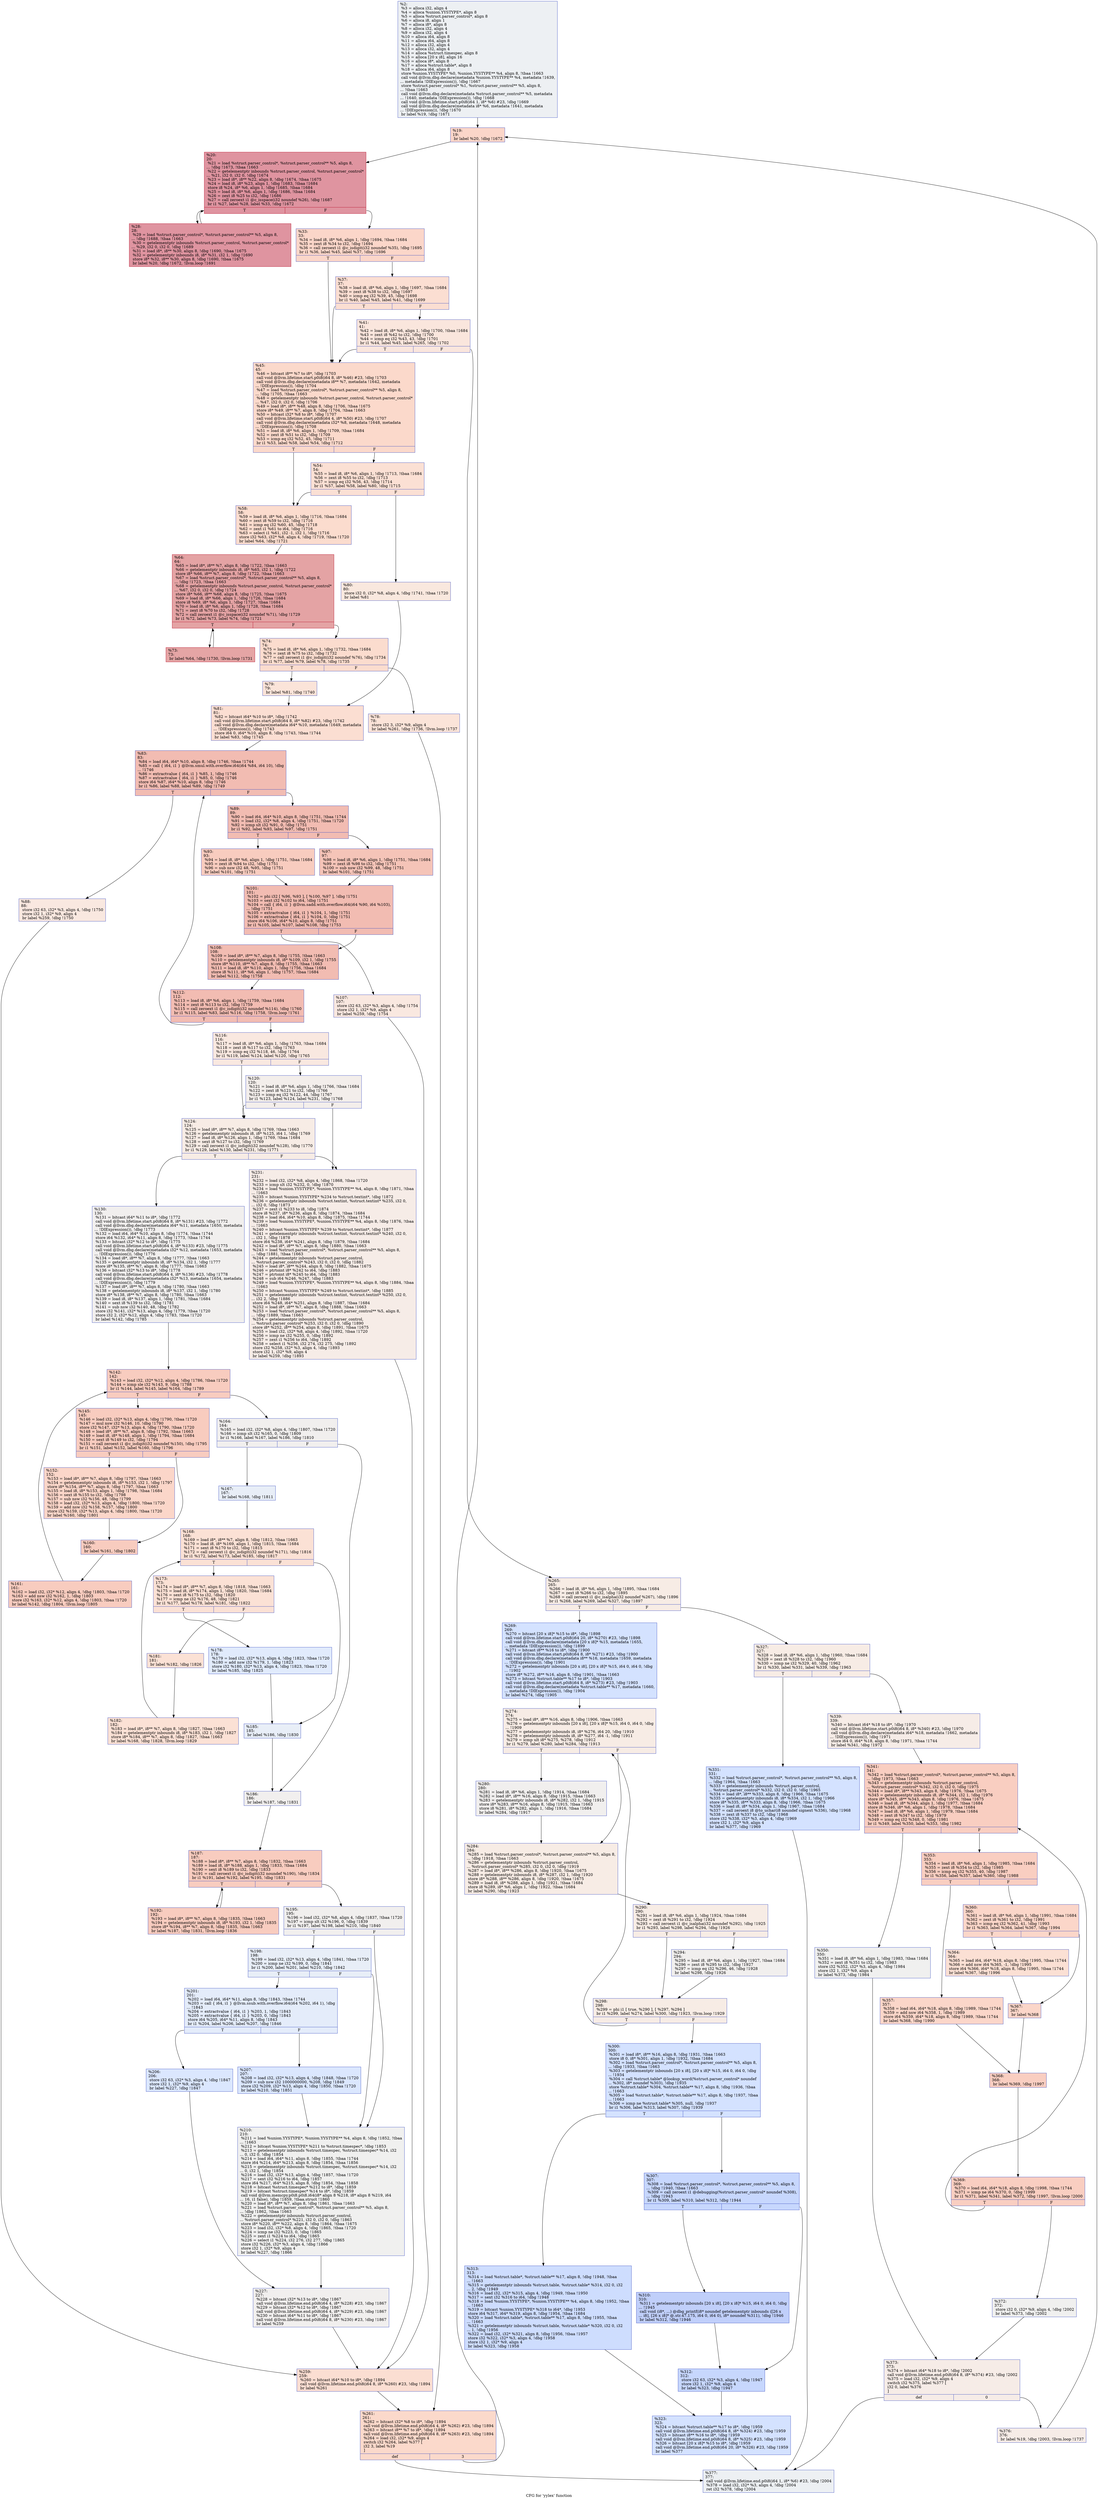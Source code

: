 digraph "CFG for 'yylex' function" {
	label="CFG for 'yylex' function";

	Node0x168fb80 [shape=record,color="#3d50c3ff", style=filled, fillcolor="#d6dce470",label="{%2:\l  %3 = alloca i32, align 4\l  %4 = alloca %union.YYSTYPE*, align 8\l  %5 = alloca %struct.parser_control*, align 8\l  %6 = alloca i8, align 1\l  %7 = alloca i8*, align 8\l  %8 = alloca i32, align 4\l  %9 = alloca i32, align 4\l  %10 = alloca i64, align 8\l  %11 = alloca i64, align 8\l  %12 = alloca i32, align 4\l  %13 = alloca i32, align 4\l  %14 = alloca %struct.timespec, align 8\l  %15 = alloca [20 x i8], align 16\l  %16 = alloca i8*, align 8\l  %17 = alloca %struct.table*, align 8\l  %18 = alloca i64, align 8\l  store %union.YYSTYPE* %0, %union.YYSTYPE** %4, align 8, !tbaa !1663\l  call void @llvm.dbg.declare(metadata %union.YYSTYPE** %4, metadata !1639,\l... metadata !DIExpression()), !dbg !1667\l  store %struct.parser_control* %1, %struct.parser_control** %5, align 8,\l... !tbaa !1663\l  call void @llvm.dbg.declare(metadata %struct.parser_control** %5, metadata\l... !1640, metadata !DIExpression()), !dbg !1668\l  call void @llvm.lifetime.start.p0i8(i64 1, i8* %6) #23, !dbg !1669\l  call void @llvm.dbg.declare(metadata i8* %6, metadata !1641, metadata\l... !DIExpression()), !dbg !1670\l  br label %19, !dbg !1671\l}"];
	Node0x168fb80 -> Node0x16454d0;
	Node0x16454d0 [shape=record,color="#3d50c3ff", style=filled, fillcolor="#f6a38570",label="{%19:\l19:                                               \l  br label %20, !dbg !1672\l}"];
	Node0x16454d0 -> Node0x1645520;
	Node0x1645520 [shape=record,color="#b70d28ff", style=filled, fillcolor="#b70d2870",label="{%20:\l20:                                               \l  %21 = load %struct.parser_control*, %struct.parser_control** %5, align 8,\l... !dbg !1673, !tbaa !1663\l  %22 = getelementptr inbounds %struct.parser_control, %struct.parser_control*\l... %21, i32 0, i32 0, !dbg !1674\l  %23 = load i8*, i8** %22, align 8, !dbg !1674, !tbaa !1675\l  %24 = load i8, i8* %23, align 1, !dbg !1683, !tbaa !1684\l  store i8 %24, i8* %6, align 1, !dbg !1685, !tbaa !1684\l  %25 = load i8, i8* %6, align 1, !dbg !1686, !tbaa !1684\l  %26 = zext i8 %25 to i32, !dbg !1686\l  %27 = call zeroext i1 @c_isspace(i32 noundef %26), !dbg !1687\l  br i1 %27, label %28, label %33, !dbg !1672\l|{<s0>T|<s1>F}}"];
	Node0x1645520:s0 -> Node0x1645570;
	Node0x1645520:s1 -> Node0x16455c0;
	Node0x1645570 [shape=record,color="#b70d28ff", style=filled, fillcolor="#b70d2870",label="{%28:\l28:                                               \l  %29 = load %struct.parser_control*, %struct.parser_control** %5, align 8,\l... !dbg !1688, !tbaa !1663\l  %30 = getelementptr inbounds %struct.parser_control, %struct.parser_control*\l... %29, i32 0, i32 0, !dbg !1689\l  %31 = load i8*, i8** %30, align 8, !dbg !1690, !tbaa !1675\l  %32 = getelementptr inbounds i8, i8* %31, i32 1, !dbg !1690\l  store i8* %32, i8** %30, align 8, !dbg !1690, !tbaa !1675\l  br label %20, !dbg !1672, !llvm.loop !1691\l}"];
	Node0x1645570 -> Node0x1645520;
	Node0x16455c0 [shape=record,color="#3d50c3ff", style=filled, fillcolor="#f6a38570",label="{%33:\l33:                                               \l  %34 = load i8, i8* %6, align 1, !dbg !1694, !tbaa !1684\l  %35 = zext i8 %34 to i32, !dbg !1694\l  %36 = call zeroext i1 @c_isdigit(i32 noundef %35), !dbg !1695\l  br i1 %36, label %45, label %37, !dbg !1696\l|{<s0>T|<s1>F}}"];
	Node0x16455c0:s0 -> Node0x162a5d0;
	Node0x16455c0:s1 -> Node0x1645610;
	Node0x1645610 [shape=record,color="#3d50c3ff", style=filled, fillcolor="#f7b59970",label="{%37:\l37:                                               \l  %38 = load i8, i8* %6, align 1, !dbg !1697, !tbaa !1684\l  %39 = zext i8 %38 to i32, !dbg !1697\l  %40 = icmp eq i32 %39, 45, !dbg !1698\l  br i1 %40, label %45, label %41, !dbg !1699\l|{<s0>T|<s1>F}}"];
	Node0x1645610:s0 -> Node0x162a5d0;
	Node0x1645610:s1 -> Node0x1645660;
	Node0x1645660 [shape=record,color="#3d50c3ff", style=filled, fillcolor="#f3c7b170",label="{%41:\l41:                                               \l  %42 = load i8, i8* %6, align 1, !dbg !1700, !tbaa !1684\l  %43 = zext i8 %42 to i32, !dbg !1700\l  %44 = icmp eq i32 %43, 43, !dbg !1701\l  br i1 %44, label %45, label %265, !dbg !1702\l|{<s0>T|<s1>F}}"];
	Node0x1645660:s0 -> Node0x162a5d0;
	Node0x1645660:s1 -> Node0x16903f0;
	Node0x162a5d0 [shape=record,color="#3d50c3ff", style=filled, fillcolor="#f7a88970",label="{%45:\l45:                                               \l  %46 = bitcast i8** %7 to i8*, !dbg !1703\l  call void @llvm.lifetime.start.p0i8(i64 8, i8* %46) #23, !dbg !1703\l  call void @llvm.dbg.declare(metadata i8** %7, metadata !1642, metadata\l... !DIExpression()), !dbg !1704\l  %47 = load %struct.parser_control*, %struct.parser_control** %5, align 8,\l... !dbg !1705, !tbaa !1663\l  %48 = getelementptr inbounds %struct.parser_control, %struct.parser_control*\l... %47, i32 0, i32 0, !dbg !1706\l  %49 = load i8*, i8** %48, align 8, !dbg !1706, !tbaa !1675\l  store i8* %49, i8** %7, align 8, !dbg !1704, !tbaa !1663\l  %50 = bitcast i32* %8 to i8*, !dbg !1707\l  call void @llvm.lifetime.start.p0i8(i64 4, i8* %50) #23, !dbg !1707\l  call void @llvm.dbg.declare(metadata i32* %8, metadata !1648, metadata\l... !DIExpression()), !dbg !1708\l  %51 = load i8, i8* %6, align 1, !dbg !1709, !tbaa !1684\l  %52 = zext i8 %51 to i32, !dbg !1709\l  %53 = icmp eq i32 %52, 45, !dbg !1711\l  br i1 %53, label %58, label %54, !dbg !1712\l|{<s0>T|<s1>F}}"];
	Node0x162a5d0:s0 -> Node0x162a670;
	Node0x162a5d0:s1 -> Node0x162a620;
	Node0x162a620 [shape=record,color="#3d50c3ff", style=filled, fillcolor="#f7b99e70",label="{%54:\l54:                                               \l  %55 = load i8, i8* %6, align 1, !dbg !1713, !tbaa !1684\l  %56 = zext i8 %55 to i32, !dbg !1713\l  %57 = icmp eq i32 %56, 43, !dbg !1714\l  br i1 %57, label %58, label %80, !dbg !1715\l|{<s0>T|<s1>F}}"];
	Node0x162a620:s0 -> Node0x162a670;
	Node0x162a620:s1 -> Node0x162a850;
	Node0x162a670 [shape=record,color="#3d50c3ff", style=filled, fillcolor="#f7af9170",label="{%58:\l58:                                               \l  %59 = load i8, i8* %6, align 1, !dbg !1716, !tbaa !1684\l  %60 = zext i8 %59 to i32, !dbg !1716\l  %61 = icmp eq i32 %60, 45, !dbg !1718\l  %62 = zext i1 %61 to i64, !dbg !1716\l  %63 = select i1 %61, i32 -1, i32 1, !dbg !1716\l  store i32 %63, i32* %8, align 4, !dbg !1719, !tbaa !1720\l  br label %64, !dbg !1721\l}"];
	Node0x162a670 -> Node0x162a6c0;
	Node0x162a6c0 [shape=record,color="#b70d28ff", style=filled, fillcolor="#c32e3170",label="{%64:\l64:                                               \l  %65 = load i8*, i8** %7, align 8, !dbg !1722, !tbaa !1663\l  %66 = getelementptr inbounds i8, i8* %65, i32 1, !dbg !1722\l  store i8* %66, i8** %7, align 8, !dbg !1722, !tbaa !1663\l  %67 = load %struct.parser_control*, %struct.parser_control** %5, align 8,\l... !dbg !1723, !tbaa !1663\l  %68 = getelementptr inbounds %struct.parser_control, %struct.parser_control*\l... %67, i32 0, i32 0, !dbg !1724\l  store i8* %66, i8** %68, align 8, !dbg !1725, !tbaa !1675\l  %69 = load i8, i8* %66, align 1, !dbg !1726, !tbaa !1684\l  store i8 %69, i8* %6, align 1, !dbg !1727, !tbaa !1684\l  %70 = load i8, i8* %6, align 1, !dbg !1728, !tbaa !1684\l  %71 = zext i8 %70 to i32, !dbg !1728\l  %72 = call zeroext i1 @c_isspace(i32 noundef %71), !dbg !1729\l  br i1 %72, label %73, label %74, !dbg !1721\l|{<s0>T|<s1>F}}"];
	Node0x162a6c0:s0 -> Node0x162a710;
	Node0x162a6c0:s1 -> Node0x162a760;
	Node0x162a710 [shape=record,color="#b70d28ff", style=filled, fillcolor="#c5333470",label="{%73:\l73:                                               \l  br label %64, !dbg !1730, !llvm.loop !1731\l}"];
	Node0x162a710 -> Node0x162a6c0;
	Node0x162a760 [shape=record,color="#3d50c3ff", style=filled, fillcolor="#f7af9170",label="{%74:\l74:                                               \l  %75 = load i8, i8* %6, align 1, !dbg !1732, !tbaa !1684\l  %76 = zext i8 %75 to i32, !dbg !1732\l  %77 = call zeroext i1 @c_isdigit(i32 noundef %76), !dbg !1734\l  br i1 %77, label %79, label %78, !dbg !1735\l|{<s0>T|<s1>F}}"];
	Node0x162a760:s0 -> Node0x162a800;
	Node0x162a760:s1 -> Node0x162a7b0;
	Node0x162a7b0 [shape=record,color="#3d50c3ff", style=filled, fillcolor="#f5c1a970",label="{%78:\l78:                                               \l  store i32 3, i32* %9, align 4\l  br label %261, !dbg !1736, !llvm.loop !1737\l}"];
	Node0x162a7b0 -> Node0x16903a0;
	Node0x162a800 [shape=record,color="#3d50c3ff", style=filled, fillcolor="#f5c1a970",label="{%79:\l79:                                               \l  br label %81, !dbg !1740\l}"];
	Node0x162a800 -> Node0x162a8a0;
	Node0x162a850 [shape=record,color="#3d50c3ff", style=filled, fillcolor="#f2cab570",label="{%80:\l80:                                               \l  store i32 0, i32* %8, align 4, !dbg !1741, !tbaa !1720\l  br label %81\l}"];
	Node0x162a850 -> Node0x162a8a0;
	Node0x162a8a0 [shape=record,color="#3d50c3ff", style=filled, fillcolor="#f7b59970",label="{%81:\l81:                                               \l  %82 = bitcast i64* %10 to i8*, !dbg !1742\l  call void @llvm.lifetime.start.p0i8(i64 8, i8* %82) #23, !dbg !1742\l  call void @llvm.dbg.declare(metadata i64* %10, metadata !1649, metadata\l... !DIExpression()), !dbg !1743\l  store i64 0, i64* %10, align 8, !dbg !1743, !tbaa !1744\l  br label %83, !dbg !1745\l}"];
	Node0x162a8a0 -> Node0x162a8f0;
	Node0x162a8f0 [shape=record,color="#3d50c3ff", style=filled, fillcolor="#e1675170",label="{%83:\l83:                                               \l  %84 = load i64, i64* %10, align 8, !dbg !1746, !tbaa !1744\l  %85 = call \{ i64, i1 \} @llvm.smul.with.overflow.i64(i64 %84, i64 10), !dbg\l... !1746\l  %86 = extractvalue \{ i64, i1 \} %85, 1, !dbg !1746\l  %87 = extractvalue \{ i64, i1 \} %85, 0, !dbg !1746\l  store i64 %87, i64* %10, align 8, !dbg !1746\l  br i1 %86, label %88, label %89, !dbg !1749\l|{<s0>T|<s1>F}}"];
	Node0x162a8f0:s0 -> Node0x162a940;
	Node0x162a8f0:s1 -> Node0x162a990;
	Node0x162a940 [shape=record,color="#3d50c3ff", style=filled, fillcolor="#f1ccb870",label="{%88:\l88:                                               \l  store i32 63, i32* %3, align 4, !dbg !1750\l  store i32 1, i32* %9, align 4\l  br label %259, !dbg !1750\l}"];
	Node0x162a940 -> Node0x1690350;
	Node0x162a990 [shape=record,color="#3d50c3ff", style=filled, fillcolor="#e1675170",label="{%89:\l89:                                               \l  %90 = load i64, i64* %10, align 8, !dbg !1751, !tbaa !1744\l  %91 = load i32, i32* %8, align 4, !dbg !1751, !tbaa !1720\l  %92 = icmp slt i32 %91, 0, !dbg !1751\l  br i1 %92, label %93, label %97, !dbg !1751\l|{<s0>T|<s1>F}}"];
	Node0x162a990:s0 -> Node0x162a9e0;
	Node0x162a990:s1 -> Node0x162aa30;
	Node0x162a9e0 [shape=record,color="#3d50c3ff", style=filled, fillcolor="#f08b6e70",label="{%93:\l93:                                               \l  %94 = load i8, i8* %6, align 1, !dbg !1751, !tbaa !1684\l  %95 = zext i8 %94 to i32, !dbg !1751\l  %96 = sub nsw i32 48, %95, !dbg !1751\l  br label %101, !dbg !1751\l}"];
	Node0x162a9e0 -> Node0x162aa80;
	Node0x162aa30 [shape=record,color="#3d50c3ff", style=filled, fillcolor="#e97a5f70",label="{%97:\l97:                                               \l  %98 = load i8, i8* %6, align 1, !dbg !1751, !tbaa !1684\l  %99 = zext i8 %98 to i32, !dbg !1751\l  %100 = sub nsw i32 %99, 48, !dbg !1751\l  br label %101, !dbg !1751\l}"];
	Node0x162aa30 -> Node0x162aa80;
	Node0x162aa80 [shape=record,color="#3d50c3ff", style=filled, fillcolor="#e1675170",label="{%101:\l101:                                              \l  %102 = phi i32 [ %96, %93 ], [ %100, %97 ], !dbg !1751\l  %103 = sext i32 %102 to i64, !dbg !1751\l  %104 = call \{ i64, i1 \} @llvm.sadd.with.overflow.i64(i64 %90, i64 %103),\l... !dbg !1751\l  %105 = extractvalue \{ i64, i1 \} %104, 1, !dbg !1751\l  %106 = extractvalue \{ i64, i1 \} %104, 0, !dbg !1751\l  store i64 %106, i64* %10, align 8, !dbg !1751\l  br i1 %105, label %107, label %108, !dbg !1753\l|{<s0>T|<s1>F}}"];
	Node0x162aa80:s0 -> Node0x162aad0;
	Node0x162aa80:s1 -> Node0x162ab20;
	Node0x162aad0 [shape=record,color="#3d50c3ff", style=filled, fillcolor="#f1ccb870",label="{%107:\l107:                                              \l  store i32 63, i32* %3, align 4, !dbg !1754\l  store i32 1, i32* %9, align 4\l  br label %259, !dbg !1754\l}"];
	Node0x162aad0 -> Node0x1690350;
	Node0x162ab20 [shape=record,color="#3d50c3ff", style=filled, fillcolor="#e1675170",label="{%108:\l108:                                              \l  %109 = load i8*, i8** %7, align 8, !dbg !1755, !tbaa !1663\l  %110 = getelementptr inbounds i8, i8* %109, i32 1, !dbg !1755\l  store i8* %110, i8** %7, align 8, !dbg !1755, !tbaa !1663\l  %111 = load i8, i8* %110, align 1, !dbg !1756, !tbaa !1684\l  store i8 %111, i8* %6, align 1, !dbg !1757, !tbaa !1684\l  br label %112, !dbg !1758\l}"];
	Node0x162ab20 -> Node0x162ab70;
	Node0x162ab70 [shape=record,color="#3d50c3ff", style=filled, fillcolor="#e1675170",label="{%112:\l112:                                              \l  %113 = load i8, i8* %6, align 1, !dbg !1759, !tbaa !1684\l  %114 = zext i8 %113 to i32, !dbg !1759\l  %115 = call zeroext i1 @c_isdigit(i32 noundef %114), !dbg !1760\l  br i1 %115, label %83, label %116, !dbg !1758, !llvm.loop !1761\l|{<s0>T|<s1>F}}"];
	Node0x162ab70:s0 -> Node0x162a8f0;
	Node0x162ab70:s1 -> Node0x162abc0;
	Node0x162abc0 [shape=record,color="#3d50c3ff", style=filled, fillcolor="#f1ccb870",label="{%116:\l116:                                              \l  %117 = load i8, i8* %6, align 1, !dbg !1763, !tbaa !1684\l  %118 = zext i8 %117 to i32, !dbg !1763\l  %119 = icmp eq i32 %118, 46, !dbg !1764\l  br i1 %119, label %124, label %120, !dbg !1765\l|{<s0>T|<s1>F}}"];
	Node0x162abc0:s0 -> Node0x162ac60;
	Node0x162abc0:s1 -> Node0x162ac10;
	Node0x162ac10 [shape=record,color="#3d50c3ff", style=filled, fillcolor="#e5d8d170",label="{%120:\l120:                                              \l  %121 = load i8, i8* %6, align 1, !dbg !1766, !tbaa !1684\l  %122 = zext i8 %121 to i32, !dbg !1766\l  %123 = icmp eq i32 %122, 44, !dbg !1767\l  br i1 %123, label %124, label %231, !dbg !1768\l|{<s0>T|<s1>F}}"];
	Node0x162ac10:s0 -> Node0x162ac60;
	Node0x162ac10:s1 -> Node0x1690300;
	Node0x162ac60 [shape=record,color="#3d50c3ff", style=filled, fillcolor="#ecd3c570",label="{%124:\l124:                                              \l  %125 = load i8*, i8** %7, align 8, !dbg !1769, !tbaa !1663\l  %126 = getelementptr inbounds i8, i8* %125, i64 1, !dbg !1769\l  %127 = load i8, i8* %126, align 1, !dbg !1769, !tbaa !1684\l  %128 = sext i8 %127 to i32, !dbg !1769\l  %129 = call zeroext i1 @c_isdigit(i32 noundef %128), !dbg !1770\l  br i1 %129, label %130, label %231, !dbg !1771\l|{<s0>T|<s1>F}}"];
	Node0x162ac60:s0 -> Node0x162acb0;
	Node0x162ac60:s1 -> Node0x1690300;
	Node0x162acb0 [shape=record,color="#3d50c3ff", style=filled, fillcolor="#e0dbd870",label="{%130:\l130:                                              \l  %131 = bitcast i64* %11 to i8*, !dbg !1772\l  call void @llvm.lifetime.start.p0i8(i64 8, i8* %131) #23, !dbg !1772\l  call void @llvm.dbg.declare(metadata i64* %11, metadata !1650, metadata\l... !DIExpression()), !dbg !1773\l  %132 = load i64, i64* %10, align 8, !dbg !1774, !tbaa !1744\l  store i64 %132, i64* %11, align 8, !dbg !1773, !tbaa !1744\l  %133 = bitcast i32* %12 to i8*, !dbg !1775\l  call void @llvm.lifetime.start.p0i8(i64 4, i8* %133) #23, !dbg !1775\l  call void @llvm.dbg.declare(metadata i32* %12, metadata !1653, metadata\l... !DIExpression()), !dbg !1776\l  %134 = load i8*, i8** %7, align 8, !dbg !1777, !tbaa !1663\l  %135 = getelementptr inbounds i8, i8* %134, i32 1, !dbg !1777\l  store i8* %135, i8** %7, align 8, !dbg !1777, !tbaa !1663\l  %136 = bitcast i32* %13 to i8*, !dbg !1778\l  call void @llvm.lifetime.start.p0i8(i64 4, i8* %136) #23, !dbg !1778\l  call void @llvm.dbg.declare(metadata i32* %13, metadata !1654, metadata\l... !DIExpression()), !dbg !1779\l  %137 = load i8*, i8** %7, align 8, !dbg !1780, !tbaa !1663\l  %138 = getelementptr inbounds i8, i8* %137, i32 1, !dbg !1780\l  store i8* %138, i8** %7, align 8, !dbg !1780, !tbaa !1663\l  %139 = load i8, i8* %137, align 1, !dbg !1781, !tbaa !1684\l  %140 = sext i8 %139 to i32, !dbg !1781\l  %141 = sub nsw i32 %140, 48, !dbg !1782\l  store i32 %141, i32* %13, align 4, !dbg !1779, !tbaa !1720\l  store i32 2, i32* %12, align 4, !dbg !1783, !tbaa !1720\l  br label %142, !dbg !1785\l}"];
	Node0x162acb0 -> Node0x168fbd0;
	Node0x168fbd0 [shape=record,color="#3d50c3ff", style=filled, fillcolor="#f08b6e70",label="{%142:\l142:                                              \l  %143 = load i32, i32* %12, align 4, !dbg !1786, !tbaa !1720\l  %144 = icmp sle i32 %143, 9, !dbg !1788\l  br i1 %144, label %145, label %164, !dbg !1789\l|{<s0>T|<s1>F}}"];
	Node0x168fbd0:s0 -> Node0x168fc20;
	Node0x168fbd0:s1 -> Node0x168fd60;
	Node0x168fc20 [shape=record,color="#3d50c3ff", style=filled, fillcolor="#f08b6e70",label="{%145:\l145:                                              \l  %146 = load i32, i32* %13, align 4, !dbg !1790, !tbaa !1720\l  %147 = mul nsw i32 %146, 10, !dbg !1790\l  store i32 %147, i32* %13, align 4, !dbg !1790, !tbaa !1720\l  %148 = load i8*, i8** %7, align 8, !dbg !1792, !tbaa !1663\l  %149 = load i8, i8* %148, align 1, !dbg !1794, !tbaa !1684\l  %150 = sext i8 %149 to i32, !dbg !1794\l  %151 = call zeroext i1 @c_isdigit(i32 noundef %150), !dbg !1795\l  br i1 %151, label %152, label %160, !dbg !1796\l|{<s0>T|<s1>F}}"];
	Node0x168fc20:s0 -> Node0x168fc70;
	Node0x168fc20:s1 -> Node0x168fcc0;
	Node0x168fc70 [shape=record,color="#3d50c3ff", style=filled, fillcolor="#f6a38570",label="{%152:\l152:                                              \l  %153 = load i8*, i8** %7, align 8, !dbg !1797, !tbaa !1663\l  %154 = getelementptr inbounds i8, i8* %153, i32 1, !dbg !1797\l  store i8* %154, i8** %7, align 8, !dbg !1797, !tbaa !1663\l  %155 = load i8, i8* %153, align 1, !dbg !1798, !tbaa !1684\l  %156 = sext i8 %155 to i32, !dbg !1798\l  %157 = sub nsw i32 %156, 48, !dbg !1799\l  %158 = load i32, i32* %13, align 4, !dbg !1800, !tbaa !1720\l  %159 = add nsw i32 %158, %157, !dbg !1800\l  store i32 %159, i32* %13, align 4, !dbg !1800, !tbaa !1720\l  br label %160, !dbg !1801\l}"];
	Node0x168fc70 -> Node0x168fcc0;
	Node0x168fcc0 [shape=record,color="#3d50c3ff", style=filled, fillcolor="#f08b6e70",label="{%160:\l160:                                              \l  br label %161, !dbg !1802\l}"];
	Node0x168fcc0 -> Node0x168fd10;
	Node0x168fd10 [shape=record,color="#3d50c3ff", style=filled, fillcolor="#f08b6e70",label="{%161:\l161:                                              \l  %162 = load i32, i32* %12, align 4, !dbg !1803, !tbaa !1720\l  %163 = add nsw i32 %162, 1, !dbg !1803\l  store i32 %163, i32* %12, align 4, !dbg !1803, !tbaa !1720\l  br label %142, !dbg !1804, !llvm.loop !1805\l}"];
	Node0x168fd10 -> Node0x168fbd0;
	Node0x168fd60 [shape=record,color="#3d50c3ff", style=filled, fillcolor="#e0dbd870",label="{%164:\l164:                                              \l  %165 = load i32, i32* %8, align 4, !dbg !1807, !tbaa !1720\l  %166 = icmp slt i32 %165, 0, !dbg !1809\l  br i1 %166, label %167, label %186, !dbg !1810\l|{<s0>T|<s1>F}}"];
	Node0x168fd60:s0 -> Node0x168fdb0;
	Node0x168fd60:s1 -> Node0x168ffe0;
	Node0x168fdb0 [shape=record,color="#3d50c3ff", style=filled, fillcolor="#cbd8ee70",label="{%167:\l167:                                              \l  br label %168, !dbg !1811\l}"];
	Node0x168fdb0 -> Node0x168fe00;
	Node0x168fe00 [shape=record,color="#3d50c3ff", style=filled, fillcolor="#f7bca170",label="{%168:\l168:                                              \l  %169 = load i8*, i8** %7, align 8, !dbg !1812, !tbaa !1663\l  %170 = load i8, i8* %169, align 1, !dbg !1815, !tbaa !1684\l  %171 = sext i8 %170 to i32, !dbg !1815\l  %172 = call zeroext i1 @c_isdigit(i32 noundef %171), !dbg !1816\l  br i1 %172, label %173, label %185, !dbg !1817\l|{<s0>T|<s1>F}}"];
	Node0x168fe00:s0 -> Node0x168fe50;
	Node0x168fe00:s1 -> Node0x168ff90;
	Node0x168fe50 [shape=record,color="#3d50c3ff", style=filled, fillcolor="#f7bca170",label="{%173:\l173:                                              \l  %174 = load i8*, i8** %7, align 8, !dbg !1818, !tbaa !1663\l  %175 = load i8, i8* %174, align 1, !dbg !1820, !tbaa !1684\l  %176 = sext i8 %175 to i32, !dbg !1820\l  %177 = icmp ne i32 %176, 48, !dbg !1821\l  br i1 %177, label %178, label %181, !dbg !1822\l|{<s0>T|<s1>F}}"];
	Node0x168fe50:s0 -> Node0x168fea0;
	Node0x168fe50:s1 -> Node0x168fef0;
	Node0x168fea0 [shape=record,color="#3d50c3ff", style=filled, fillcolor="#bbd1f870",label="{%178:\l178:                                              \l  %179 = load i32, i32* %13, align 4, !dbg !1823, !tbaa !1720\l  %180 = add nsw i32 %179, 1, !dbg !1823\l  store i32 %180, i32* %13, align 4, !dbg !1823, !tbaa !1720\l  br label %185, !dbg !1825\l}"];
	Node0x168fea0 -> Node0x168ff90;
	Node0x168fef0 [shape=record,color="#3d50c3ff", style=filled, fillcolor="#f7bca170",label="{%181:\l181:                                              \l  br label %182, !dbg !1826\l}"];
	Node0x168fef0 -> Node0x168ff40;
	Node0x168ff40 [shape=record,color="#3d50c3ff", style=filled, fillcolor="#f7bca170",label="{%182:\l182:                                              \l  %183 = load i8*, i8** %7, align 8, !dbg !1827, !tbaa !1663\l  %184 = getelementptr inbounds i8, i8* %183, i32 1, !dbg !1827\l  store i8* %184, i8** %7, align 8, !dbg !1827, !tbaa !1663\l  br label %168, !dbg !1828, !llvm.loop !1829\l}"];
	Node0x168ff40 -> Node0x168fe00;
	Node0x168ff90 [shape=record,color="#3d50c3ff", style=filled, fillcolor="#cbd8ee70",label="{%185:\l185:                                              \l  br label %186, !dbg !1830\l}"];
	Node0x168ff90 -> Node0x168ffe0;
	Node0x168ffe0 [shape=record,color="#3d50c3ff", style=filled, fillcolor="#e0dbd870",label="{%186:\l186:                                              \l  br label %187, !dbg !1831\l}"];
	Node0x168ffe0 -> Node0x1690030;
	Node0x1690030 [shape=record,color="#3d50c3ff", style=filled, fillcolor="#f08b6e70",label="{%187:\l187:                                              \l  %188 = load i8*, i8** %7, align 8, !dbg !1832, !tbaa !1663\l  %189 = load i8, i8* %188, align 1, !dbg !1833, !tbaa !1684\l  %190 = sext i8 %189 to i32, !dbg !1833\l  %191 = call zeroext i1 @c_isdigit(i32 noundef %190), !dbg !1834\l  br i1 %191, label %192, label %195, !dbg !1831\l|{<s0>T|<s1>F}}"];
	Node0x1690030:s0 -> Node0x1690080;
	Node0x1690030:s1 -> Node0x16900d0;
	Node0x1690080 [shape=record,color="#3d50c3ff", style=filled, fillcolor="#f08b6e70",label="{%192:\l192:                                              \l  %193 = load i8*, i8** %7, align 8, !dbg !1835, !tbaa !1663\l  %194 = getelementptr inbounds i8, i8* %193, i32 1, !dbg !1835\l  store i8* %194, i8** %7, align 8, !dbg !1835, !tbaa !1663\l  br label %187, !dbg !1831, !llvm.loop !1836\l}"];
	Node0x1690080 -> Node0x1690030;
	Node0x16900d0 [shape=record,color="#3d50c3ff", style=filled, fillcolor="#e0dbd870",label="{%195:\l195:                                              \l  %196 = load i32, i32* %8, align 4, !dbg !1837, !tbaa !1720\l  %197 = icmp slt i32 %196, 0, !dbg !1839\l  br i1 %197, label %198, label %210, !dbg !1840\l|{<s0>T|<s1>F}}"];
	Node0x16900d0:s0 -> Node0x1690120;
	Node0x16900d0:s1 -> Node0x1690260;
	Node0x1690120 [shape=record,color="#3d50c3ff", style=filled, fillcolor="#cbd8ee70",label="{%198:\l198:                                              \l  %199 = load i32, i32* %13, align 4, !dbg !1841, !tbaa !1720\l  %200 = icmp ne i32 %199, 0, !dbg !1841\l  br i1 %200, label %201, label %210, !dbg !1842\l|{<s0>T|<s1>F}}"];
	Node0x1690120:s0 -> Node0x1690170;
	Node0x1690120:s1 -> Node0x1690260;
	Node0x1690170 [shape=record,color="#3d50c3ff", style=filled, fillcolor="#c1d4f470",label="{%201:\l201:                                              \l  %202 = load i64, i64* %11, align 8, !dbg !1843, !tbaa !1744\l  %203 = call \{ i64, i1 \} @llvm.ssub.with.overflow.i64(i64 %202, i64 1), !dbg\l... !1843\l  %204 = extractvalue \{ i64, i1 \} %203, 1, !dbg !1843\l  %205 = extractvalue \{ i64, i1 \} %203, 0, !dbg !1843\l  store i64 %205, i64* %11, align 8, !dbg !1843\l  br i1 %204, label %206, label %207, !dbg !1846\l|{<s0>T|<s1>F}}"];
	Node0x1690170:s0 -> Node0x16901c0;
	Node0x1690170:s1 -> Node0x1690210;
	Node0x16901c0 [shape=record,color="#3d50c3ff", style=filled, fillcolor="#aec9fc70",label="{%206:\l206:                                              \l  store i32 63, i32* %3, align 4, !dbg !1847\l  store i32 1, i32* %9, align 4\l  br label %227, !dbg !1847\l}"];
	Node0x16901c0 -> Node0x16902b0;
	Node0x1690210 [shape=record,color="#3d50c3ff", style=filled, fillcolor="#aec9fc70",label="{%207:\l207:                                              \l  %208 = load i32, i32* %13, align 4, !dbg !1848, !tbaa !1720\l  %209 = sub nsw i32 1000000000, %208, !dbg !1849\l  store i32 %209, i32* %13, align 4, !dbg !1850, !tbaa !1720\l  br label %210, !dbg !1851\l}"];
	Node0x1690210 -> Node0x1690260;
	Node0x1690260 [shape=record,color="#3d50c3ff", style=filled, fillcolor="#dedcdb70",label="{%210:\l210:                                              \l  %211 = load %union.YYSTYPE*, %union.YYSTYPE** %4, align 8, !dbg !1852, !tbaa\l... !1663\l  %212 = bitcast %union.YYSTYPE* %211 to %struct.timespec*, !dbg !1853\l  %213 = getelementptr inbounds %struct.timespec, %struct.timespec* %14, i32\l... 0, i32 0, !dbg !1854\l  %214 = load i64, i64* %11, align 8, !dbg !1855, !tbaa !1744\l  store i64 %214, i64* %213, align 8, !dbg !1854, !tbaa !1856\l  %215 = getelementptr inbounds %struct.timespec, %struct.timespec* %14, i32\l... 0, i32 1, !dbg !1854\l  %216 = load i32, i32* %13, align 4, !dbg !1857, !tbaa !1720\l  %217 = sext i32 %216 to i64, !dbg !1857\l  store i64 %217, i64* %215, align 8, !dbg !1854, !tbaa !1858\l  %218 = bitcast %struct.timespec* %212 to i8*, !dbg !1859\l  %219 = bitcast %struct.timespec* %14 to i8*, !dbg !1859\l  call void @llvm.memcpy.p0i8.p0i8.i64(i8* align 8 %218, i8* align 8 %219, i64\l... 16, i1 false), !dbg !1859, !tbaa.struct !1860\l  %220 = load i8*, i8** %7, align 8, !dbg !1861, !tbaa !1663\l  %221 = load %struct.parser_control*, %struct.parser_control** %5, align 8,\l... !dbg !1862, !tbaa !1663\l  %222 = getelementptr inbounds %struct.parser_control,\l... %struct.parser_control* %221, i32 0, i32 0, !dbg !1863\l  store i8* %220, i8** %222, align 8, !dbg !1864, !tbaa !1675\l  %223 = load i32, i32* %8, align 4, !dbg !1865, !tbaa !1720\l  %224 = icmp ne i32 %223, 0, !dbg !1865\l  %225 = zext i1 %224 to i64, !dbg !1865\l  %226 = select i1 %224, i32 276, i32 277, !dbg !1865\l  store i32 %226, i32* %3, align 4, !dbg !1866\l  store i32 1, i32* %9, align 4\l  br label %227, !dbg !1866\l}"];
	Node0x1690260 -> Node0x16902b0;
	Node0x16902b0 [shape=record,color="#3d50c3ff", style=filled, fillcolor="#e0dbd870",label="{%227:\l227:                                              \l  %228 = bitcast i32* %13 to i8*, !dbg !1867\l  call void @llvm.lifetime.end.p0i8(i64 4, i8* %228) #23, !dbg !1867\l  %229 = bitcast i32* %12 to i8*, !dbg !1867\l  call void @llvm.lifetime.end.p0i8(i64 4, i8* %229) #23, !dbg !1867\l  %230 = bitcast i64* %11 to i8*, !dbg !1867\l  call void @llvm.lifetime.end.p0i8(i64 8, i8* %230) #23, !dbg !1867\l  br label %259\l}"];
	Node0x16902b0 -> Node0x1690350;
	Node0x1690300 [shape=record,color="#3d50c3ff", style=filled, fillcolor="#ead5c970",label="{%231:\l231:                                              \l  %232 = load i32, i32* %8, align 4, !dbg !1868, !tbaa !1720\l  %233 = icmp slt i32 %232, 0, !dbg !1870\l  %234 = load %union.YYSTYPE*, %union.YYSTYPE** %4, align 8, !dbg !1871, !tbaa\l... !1663\l  %235 = bitcast %union.YYSTYPE* %234 to %struct.textint*, !dbg !1872\l  %236 = getelementptr inbounds %struct.textint, %struct.textint* %235, i32 0,\l... i32 0, !dbg !1873\l  %237 = zext i1 %233 to i8, !dbg !1874\l  store i8 %237, i8* %236, align 8, !dbg !1874, !tbaa !1684\l  %238 = load i64, i64* %10, align 8, !dbg !1875, !tbaa !1744\l  %239 = load %union.YYSTYPE*, %union.YYSTYPE** %4, align 8, !dbg !1876, !tbaa\l... !1663\l  %240 = bitcast %union.YYSTYPE* %239 to %struct.textint*, !dbg !1877\l  %241 = getelementptr inbounds %struct.textint, %struct.textint* %240, i32 0,\l... i32 1, !dbg !1878\l  store i64 %238, i64* %241, align 8, !dbg !1879, !tbaa !1684\l  %242 = load i8*, i8** %7, align 8, !dbg !1880, !tbaa !1663\l  %243 = load %struct.parser_control*, %struct.parser_control** %5, align 8,\l... !dbg !1881, !tbaa !1663\l  %244 = getelementptr inbounds %struct.parser_control,\l... %struct.parser_control* %243, i32 0, i32 0, !dbg !1882\l  %245 = load i8*, i8** %244, align 8, !dbg !1882, !tbaa !1675\l  %246 = ptrtoint i8* %242 to i64, !dbg !1883\l  %247 = ptrtoint i8* %245 to i64, !dbg !1883\l  %248 = sub i64 %246, %247, !dbg !1883\l  %249 = load %union.YYSTYPE*, %union.YYSTYPE** %4, align 8, !dbg !1884, !tbaa\l... !1663\l  %250 = bitcast %union.YYSTYPE* %249 to %struct.textint*, !dbg !1885\l  %251 = getelementptr inbounds %struct.textint, %struct.textint* %250, i32 0,\l... i32 2, !dbg !1886\l  store i64 %248, i64* %251, align 8, !dbg !1887, !tbaa !1684\l  %252 = load i8*, i8** %7, align 8, !dbg !1888, !tbaa !1663\l  %253 = load %struct.parser_control*, %struct.parser_control** %5, align 8,\l... !dbg !1889, !tbaa !1663\l  %254 = getelementptr inbounds %struct.parser_control,\l... %struct.parser_control* %253, i32 0, i32 0, !dbg !1890\l  store i8* %252, i8** %254, align 8, !dbg !1891, !tbaa !1675\l  %255 = load i32, i32* %8, align 4, !dbg !1892, !tbaa !1720\l  %256 = icmp ne i32 %255, 0, !dbg !1892\l  %257 = zext i1 %256 to i64, !dbg !1892\l  %258 = select i1 %256, i32 274, i32 275, !dbg !1892\l  store i32 %258, i32* %3, align 4, !dbg !1893\l  store i32 1, i32* %9, align 4\l  br label %259, !dbg !1893\l}"];
	Node0x1690300 -> Node0x1690350;
	Node0x1690350 [shape=record,color="#3d50c3ff", style=filled, fillcolor="#f7b59970",label="{%259:\l259:                                              \l  %260 = bitcast i64* %10 to i8*, !dbg !1894\l  call void @llvm.lifetime.end.p0i8(i64 8, i8* %260) #23, !dbg !1894\l  br label %261\l}"];
	Node0x1690350 -> Node0x16903a0;
	Node0x16903a0 [shape=record,color="#3d50c3ff", style=filled, fillcolor="#f7a88970",label="{%261:\l261:                                              \l  %262 = bitcast i32* %8 to i8*, !dbg !1894\l  call void @llvm.lifetime.end.p0i8(i64 4, i8* %262) #23, !dbg !1894\l  %263 = bitcast i8** %7 to i8*, !dbg !1894\l  call void @llvm.lifetime.end.p0i8(i64 8, i8* %263) #23, !dbg !1894\l  %264 = load i32, i32* %9, align 4\l  switch i32 %264, label %377 [\l    i32 3, label %19\l  ]\l|{<s0>def|<s1>3}}"];
	Node0x16903a0:s0 -> Node0x1690d00;
	Node0x16903a0:s1 -> Node0x16454d0;
	Node0x16903f0 [shape=record,color="#3d50c3ff", style=filled, fillcolor="#ecd3c570",label="{%265:\l265:                                              \l  %266 = load i8, i8* %6, align 1, !dbg !1895, !tbaa !1684\l  %267 = zext i8 %266 to i32, !dbg !1895\l  %268 = call zeroext i1 @c_isalpha(i32 noundef %267), !dbg !1896\l  br i1 %268, label %269, label %327, !dbg !1897\l|{<s0>T|<s1>F}}"];
	Node0x16903f0:s0 -> Node0x1690440;
	Node0x16903f0:s1 -> Node0x1690850;
	Node0x1690440 [shape=record,color="#3d50c3ff", style=filled, fillcolor="#9ebeff70",label="{%269:\l269:                                              \l  %270 = bitcast [20 x i8]* %15 to i8*, !dbg !1898\l  call void @llvm.lifetime.start.p0i8(i64 20, i8* %270) #23, !dbg !1898\l  call void @llvm.dbg.declare(metadata [20 x i8]* %15, metadata !1655,\l... metadata !DIExpression()), !dbg !1899\l  %271 = bitcast i8** %16 to i8*, !dbg !1900\l  call void @llvm.lifetime.start.p0i8(i64 8, i8* %271) #23, !dbg !1900\l  call void @llvm.dbg.declare(metadata i8** %16, metadata !1659, metadata\l... !DIExpression()), !dbg !1901\l  %272 = getelementptr inbounds [20 x i8], [20 x i8]* %15, i64 0, i64 0, !dbg\l... !1902\l  store i8* %272, i8** %16, align 8, !dbg !1901, !tbaa !1663\l  %273 = bitcast %struct.table** %17 to i8*, !dbg !1903\l  call void @llvm.lifetime.start.p0i8(i64 8, i8* %273) #23, !dbg !1903\l  call void @llvm.dbg.declare(metadata %struct.table** %17, metadata !1660,\l... metadata !DIExpression()), !dbg !1904\l  br label %274, !dbg !1905\l}"];
	Node0x1690440 -> Node0x1690490;
	Node0x1690490 [shape=record,color="#3d50c3ff", style=filled, fillcolor="#ecd3c570",label="{%274:\l274:                                              \l  %275 = load i8*, i8** %16, align 8, !dbg !1906, !tbaa !1663\l  %276 = getelementptr inbounds [20 x i8], [20 x i8]* %15, i64 0, i64 0, !dbg\l... !1909\l  %277 = getelementptr inbounds i8, i8* %276, i64 20, !dbg !1910\l  %278 = getelementptr inbounds i8, i8* %277, i64 -1, !dbg !1911\l  %279 = icmp ult i8* %275, %278, !dbg !1912\l  br i1 %279, label %280, label %284, !dbg !1913\l|{<s0>T|<s1>F}}"];
	Node0x1690490:s0 -> Node0x16904e0;
	Node0x1690490:s1 -> Node0x1690530;
	Node0x16904e0 [shape=record,color="#3d50c3ff", style=filled, fillcolor="#e0dbd870",label="{%280:\l280:                                              \l  %281 = load i8, i8* %6, align 1, !dbg !1914, !tbaa !1684\l  %282 = load i8*, i8** %16, align 8, !dbg !1915, !tbaa !1663\l  %283 = getelementptr inbounds i8, i8* %282, i32 1, !dbg !1915\l  store i8* %283, i8** %16, align 8, !dbg !1915, !tbaa !1663\l  store i8 %281, i8* %282, align 1, !dbg !1916, !tbaa !1684\l  br label %284, !dbg !1917\l}"];
	Node0x16904e0 -> Node0x1690530;
	Node0x1690530 [shape=record,color="#3d50c3ff", style=filled, fillcolor="#ecd3c570",label="{%284:\l284:                                              \l  %285 = load %struct.parser_control*, %struct.parser_control** %5, align 8,\l... !dbg !1918, !tbaa !1663\l  %286 = getelementptr inbounds %struct.parser_control,\l... %struct.parser_control* %285, i32 0, i32 0, !dbg !1919\l  %287 = load i8*, i8** %286, align 8, !dbg !1920, !tbaa !1675\l  %288 = getelementptr inbounds i8, i8* %287, i32 1, !dbg !1920\l  store i8* %288, i8** %286, align 8, !dbg !1920, !tbaa !1675\l  %289 = load i8, i8* %288, align 1, !dbg !1921, !tbaa !1684\l  store i8 %289, i8* %6, align 1, !dbg !1922, !tbaa !1684\l  br label %290, !dbg !1923\l}"];
	Node0x1690530 -> Node0x1690580;
	Node0x1690580 [shape=record,color="#3d50c3ff", style=filled, fillcolor="#ecd3c570",label="{%290:\l290:                                              \l  %291 = load i8, i8* %6, align 1, !dbg !1924, !tbaa !1684\l  %292 = zext i8 %291 to i32, !dbg !1924\l  %293 = call zeroext i1 @c_isalpha(i32 noundef %292), !dbg !1925\l  br i1 %293, label %298, label %294, !dbg !1926\l|{<s0>T|<s1>F}}"];
	Node0x1690580:s0 -> Node0x1690620;
	Node0x1690580:s1 -> Node0x16905d0;
	Node0x16905d0 [shape=record,color="#3d50c3ff", style=filled, fillcolor="#e0dbd870",label="{%294:\l294:                                              \l  %295 = load i8, i8* %6, align 1, !dbg !1927, !tbaa !1684\l  %296 = zext i8 %295 to i32, !dbg !1927\l  %297 = icmp eq i32 %296, 46, !dbg !1928\l  br label %298, !dbg !1926\l}"];
	Node0x16905d0 -> Node0x1690620;
	Node0x1690620 [shape=record,color="#3d50c3ff", style=filled, fillcolor="#ecd3c570",label="{%298:\l298:                                              \l  %299 = phi i1 [ true, %290 ], [ %297, %294 ]\l  br i1 %299, label %274, label %300, !dbg !1923, !llvm.loop !1929\l|{<s0>T|<s1>F}}"];
	Node0x1690620:s0 -> Node0x1690490;
	Node0x1690620:s1 -> Node0x1690670;
	Node0x1690670 [shape=record,color="#3d50c3ff", style=filled, fillcolor="#9ebeff70",label="{%300:\l300:                                              \l  %301 = load i8*, i8** %16, align 8, !dbg !1931, !tbaa !1663\l  store i8 0, i8* %301, align 1, !dbg !1932, !tbaa !1684\l  %302 = load %struct.parser_control*, %struct.parser_control** %5, align 8,\l... !dbg !1933, !tbaa !1663\l  %303 = getelementptr inbounds [20 x i8], [20 x i8]* %15, i64 0, i64 0, !dbg\l... !1934\l  %304 = call %struct.table* @lookup_word(%struct.parser_control* noundef\l... %302, i8* noundef %303), !dbg !1935\l  store %struct.table* %304, %struct.table** %17, align 8, !dbg !1936, !tbaa\l... !1663\l  %305 = load %struct.table*, %struct.table** %17, align 8, !dbg !1937, !tbaa\l... !1663\l  %306 = icmp ne %struct.table* %305, null, !dbg !1937\l  br i1 %306, label %313, label %307, !dbg !1939\l|{<s0>T|<s1>F}}"];
	Node0x1690670:s0 -> Node0x16907b0;
	Node0x1690670:s1 -> Node0x16906c0;
	Node0x16906c0 [shape=record,color="#3d50c3ff", style=filled, fillcolor="#81a4fb70",label="{%307:\l307:                                              \l  %308 = load %struct.parser_control*, %struct.parser_control** %5, align 8,\l... !dbg !1940, !tbaa !1663\l  %309 = call zeroext i1 @debugging(%struct.parser_control* noundef %308),\l... !dbg !1943\l  br i1 %309, label %310, label %312, !dbg !1944\l|{<s0>T|<s1>F}}"];
	Node0x16906c0:s0 -> Node0x1690710;
	Node0x16906c0:s1 -> Node0x1690760;
	Node0x1690710 [shape=record,color="#3d50c3ff", style=filled, fillcolor="#7093f370",label="{%310:\l310:                                              \l  %311 = getelementptr inbounds [20 x i8], [20 x i8]* %15, i64 0, i64 0, !dbg\l... !1945\l  call void (i8*, ...) @dbg_printf(i8* noundef getelementptr inbounds ([26 x\l... i8], [26 x i8]* @.str.47.175, i64 0, i64 0), i8* noundef %311), !dbg !1946\l  br label %312, !dbg !1946\l}"];
	Node0x1690710 -> Node0x1690760;
	Node0x1690760 [shape=record,color="#3d50c3ff", style=filled, fillcolor="#81a4fb70",label="{%312:\l312:                                              \l  store i32 63, i32* %3, align 4, !dbg !1947\l  store i32 1, i32* %9, align 4\l  br label %323, !dbg !1947\l}"];
	Node0x1690760 -> Node0x1690800;
	Node0x16907b0 [shape=record,color="#3d50c3ff", style=filled, fillcolor="#8fb1fe70",label="{%313:\l313:                                              \l  %314 = load %struct.table*, %struct.table** %17, align 8, !dbg !1948, !tbaa\l... !1663\l  %315 = getelementptr inbounds %struct.table, %struct.table* %314, i32 0, i32\l... 2, !dbg !1949\l  %316 = load i32, i32* %315, align 4, !dbg !1949, !tbaa !1950\l  %317 = sext i32 %316 to i64, !dbg !1948\l  %318 = load %union.YYSTYPE*, %union.YYSTYPE** %4, align 8, !dbg !1952, !tbaa\l... !1663\l  %319 = bitcast %union.YYSTYPE* %318 to i64*, !dbg !1953\l  store i64 %317, i64* %319, align 8, !dbg !1954, !tbaa !1684\l  %320 = load %struct.table*, %struct.table** %17, align 8, !dbg !1955, !tbaa\l... !1663\l  %321 = getelementptr inbounds %struct.table, %struct.table* %320, i32 0, i32\l... 1, !dbg !1956\l  %322 = load i32, i32* %321, align 8, !dbg !1956, !tbaa !1957\l  store i32 %322, i32* %3, align 4, !dbg !1958\l  store i32 1, i32* %9, align 4\l  br label %323, !dbg !1958\l}"];
	Node0x16907b0 -> Node0x1690800;
	Node0x1690800 [shape=record,color="#3d50c3ff", style=filled, fillcolor="#9ebeff70",label="{%323:\l323:                                              \l  %324 = bitcast %struct.table** %17 to i8*, !dbg !1959\l  call void @llvm.lifetime.end.p0i8(i64 8, i8* %324) #23, !dbg !1959\l  %325 = bitcast i8** %16 to i8*, !dbg !1959\l  call void @llvm.lifetime.end.p0i8(i64 8, i8* %325) #23, !dbg !1959\l  %326 = bitcast [20 x i8]* %15 to i8*, !dbg !1959\l  call void @llvm.lifetime.end.p0i8(i64 20, i8* %326) #23, !dbg !1959\l  br label %377\l}"];
	Node0x1690800 -> Node0x1690d00;
	Node0x1690850 [shape=record,color="#3d50c3ff", style=filled, fillcolor="#ecd3c570",label="{%327:\l327:                                              \l  %328 = load i8, i8* %6, align 1, !dbg !1960, !tbaa !1684\l  %329 = zext i8 %328 to i32, !dbg !1960\l  %330 = icmp ne i32 %329, 40, !dbg !1962\l  br i1 %330, label %331, label %339, !dbg !1963\l|{<s0>T|<s1>F}}"];
	Node0x1690850:s0 -> Node0x16908a0;
	Node0x1690850:s1 -> Node0x16908f0;
	Node0x16908a0 [shape=record,color="#3d50c3ff", style=filled, fillcolor="#9ebeff70",label="{%331:\l331:                                              \l  %332 = load %struct.parser_control*, %struct.parser_control** %5, align 8,\l... !dbg !1964, !tbaa !1663\l  %333 = getelementptr inbounds %struct.parser_control,\l... %struct.parser_control* %332, i32 0, i32 0, !dbg !1965\l  %334 = load i8*, i8** %333, align 8, !dbg !1966, !tbaa !1675\l  %335 = getelementptr inbounds i8, i8* %334, i32 1, !dbg !1966\l  store i8* %335, i8** %333, align 8, !dbg !1966, !tbaa !1675\l  %336 = load i8, i8* %334, align 1, !dbg !1967, !tbaa !1684\l  %337 = call zeroext i8 @to_uchar(i8 noundef signext %336), !dbg !1968\l  %338 = zext i8 %337 to i32, !dbg !1968\l  store i32 %338, i32* %3, align 4, !dbg !1969\l  store i32 1, i32* %9, align 4\l  br label %377, !dbg !1969\l}"];
	Node0x16908a0 -> Node0x1690d00;
	Node0x16908f0 [shape=record,color="#3d50c3ff", style=filled, fillcolor="#ead5c970",label="{%339:\l339:                                              \l  %340 = bitcast i64* %18 to i8*, !dbg !1970\l  call void @llvm.lifetime.start.p0i8(i64 8, i8* %340) #23, !dbg !1970\l  call void @llvm.dbg.declare(metadata i64* %18, metadata !1662, metadata\l... !DIExpression()), !dbg !1971\l  store i64 0, i64* %18, align 8, !dbg !1971, !tbaa !1744\l  br label %341, !dbg !1972\l}"];
	Node0x16908f0 -> Node0x1690940;
	Node0x1690940 [shape=record,color="#3d50c3ff", style=filled, fillcolor="#f2907270",label="{%341:\l341:                                              \l  %342 = load %struct.parser_control*, %struct.parser_control** %5, align 8,\l... !dbg !1973, !tbaa !1663\l  %343 = getelementptr inbounds %struct.parser_control,\l... %struct.parser_control* %342, i32 0, i32 0, !dbg !1975\l  %344 = load i8*, i8** %343, align 8, !dbg !1976, !tbaa !1675\l  %345 = getelementptr inbounds i8, i8* %344, i32 1, !dbg !1976\l  store i8* %345, i8** %343, align 8, !dbg !1976, !tbaa !1675\l  %346 = load i8, i8* %344, align 1, !dbg !1977, !tbaa !1684\l  store i8 %346, i8* %6, align 1, !dbg !1978, !tbaa !1684\l  %347 = load i8, i8* %6, align 1, !dbg !1979, !tbaa !1684\l  %348 = zext i8 %347 to i32, !dbg !1979\l  %349 = icmp eq i32 %348, 0, !dbg !1981\l  br i1 %349, label %350, label %353, !dbg !1982\l|{<s0>T|<s1>F}}"];
	Node0x1690940:s0 -> Node0x1690990;
	Node0x1690940:s1 -> Node0x16909e0;
	Node0x1690990 [shape=record,color="#3d50c3ff", style=filled, fillcolor="#dedcdb70",label="{%350:\l350:                                              \l  %351 = load i8, i8* %6, align 1, !dbg !1983, !tbaa !1684\l  %352 = zext i8 %351 to i32, !dbg !1983\l  store i32 %352, i32* %3, align 4, !dbg !1984\l  store i32 1, i32* %9, align 4\l  br label %373, !dbg !1984\l}"];
	Node0x1690990 -> Node0x1690c60;
	Node0x16909e0 [shape=record,color="#3d50c3ff", style=filled, fillcolor="#f2907270",label="{%353:\l353:                                              \l  %354 = load i8, i8* %6, align 1, !dbg !1985, !tbaa !1684\l  %355 = zext i8 %354 to i32, !dbg !1985\l  %356 = icmp eq i32 %355, 40, !dbg !1987\l  br i1 %356, label %357, label %360, !dbg !1988\l|{<s0>T|<s1>F}}"];
	Node0x16909e0:s0 -> Node0x1690a30;
	Node0x16909e0:s1 -> Node0x1690a80;
	Node0x1690a30 [shape=record,color="#3d50c3ff", style=filled, fillcolor="#f6a38570",label="{%357:\l357:                                              \l  %358 = load i64, i64* %18, align 8, !dbg !1989, !tbaa !1744\l  %359 = add nsw i64 %358, 1, !dbg !1989\l  store i64 %359, i64* %18, align 8, !dbg !1989, !tbaa !1744\l  br label %368, !dbg !1990\l}"];
	Node0x1690a30 -> Node0x1690b70;
	Node0x1690a80 [shape=record,color="#3d50c3ff", style=filled, fillcolor="#f6a38570",label="{%360:\l360:                                              \l  %361 = load i8, i8* %6, align 1, !dbg !1991, !tbaa !1684\l  %362 = zext i8 %361 to i32, !dbg !1991\l  %363 = icmp eq i32 %362, 41, !dbg !1993\l  br i1 %363, label %364, label %367, !dbg !1994\l|{<s0>T|<s1>F}}"];
	Node0x1690a80:s0 -> Node0x1690ad0;
	Node0x1690a80:s1 -> Node0x1690b20;
	Node0x1690ad0 [shape=record,color="#3d50c3ff", style=filled, fillcolor="#f7b99e70",label="{%364:\l364:                                              \l  %365 = load i64, i64* %18, align 8, !dbg !1995, !tbaa !1744\l  %366 = add nsw i64 %365, -1, !dbg !1995\l  store i64 %366, i64* %18, align 8, !dbg !1995, !tbaa !1744\l  br label %367, !dbg !1996\l}"];
	Node0x1690ad0 -> Node0x1690b20;
	Node0x1690b20 [shape=record,color="#3d50c3ff", style=filled, fillcolor="#f6a38570",label="{%367:\l367:                                              \l  br label %368\l}"];
	Node0x1690b20 -> Node0x1690b70;
	Node0x1690b70 [shape=record,color="#3d50c3ff", style=filled, fillcolor="#f2907270",label="{%368:\l368:                                              \l  br label %369, !dbg !1997\l}"];
	Node0x1690b70 -> Node0x1690bc0;
	Node0x1690bc0 [shape=record,color="#3d50c3ff", style=filled, fillcolor="#f2907270",label="{%369:\l369:                                              \l  %370 = load i64, i64* %18, align 8, !dbg !1998, !tbaa !1744\l  %371 = icmp ne i64 %370, 0, !dbg !1999\l  br i1 %371, label %341, label %372, !dbg !1997, !llvm.loop !2000\l|{<s0>T|<s1>F}}"];
	Node0x1690bc0:s0 -> Node0x1690940;
	Node0x1690bc0:s1 -> Node0x1690c10;
	Node0x1690c10 [shape=record,color="#3d50c3ff", style=filled, fillcolor="#dedcdb70",label="{%372:\l372:                                              \l  store i32 0, i32* %9, align 4, !dbg !2002\l  br label %373, !dbg !2002\l}"];
	Node0x1690c10 -> Node0x1690c60;
	Node0x1690c60 [shape=record,color="#3d50c3ff", style=filled, fillcolor="#ead5c970",label="{%373:\l373:                                              \l  %374 = bitcast i64* %18 to i8*, !dbg !2002\l  call void @llvm.lifetime.end.p0i8(i64 8, i8* %374) #23, !dbg !2002\l  %375 = load i32, i32* %9, align 4\l  switch i32 %375, label %377 [\l    i32 0, label %376\l  ]\l|{<s0>def|<s1>0}}"];
	Node0x1690c60:s0 -> Node0x1690d00;
	Node0x1690c60:s1 -> Node0x1690cb0;
	Node0x1690cb0 [shape=record,color="#3d50c3ff", style=filled, fillcolor="#ead5c970",label="{%376:\l376:                                              \l  br label %19, !dbg !2003, !llvm.loop !1737\l}"];
	Node0x1690cb0 -> Node0x16454d0;
	Node0x1690d00 [shape=record,color="#3d50c3ff", style=filled, fillcolor="#d6dce470",label="{%377:\l377:                                              \l  call void @llvm.lifetime.end.p0i8(i64 1, i8* %6) #23, !dbg !2004\l  %378 = load i32, i32* %3, align 4, !dbg !2004\l  ret i32 %378, !dbg !2004\l}"];
}
